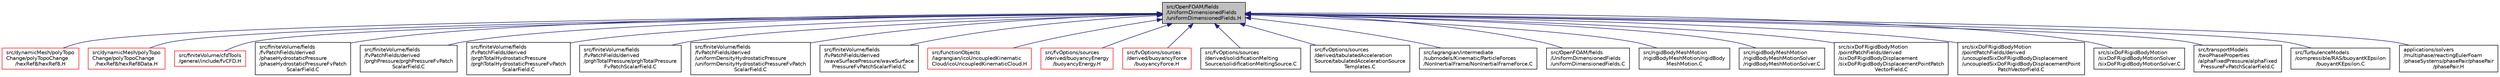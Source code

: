 digraph "src/OpenFOAM/fields/UniformDimensionedFields/uniformDimensionedFields.H"
{
  bgcolor="transparent";
  edge [fontname="Helvetica",fontsize="10",labelfontname="Helvetica",labelfontsize="10"];
  node [fontname="Helvetica",fontsize="10",shape=record];
  Node143 [label="src/OpenFOAM/fields\l/UniformDimensionedFields\l/uniformDimensionedFields.H",height=0.2,width=0.4,color="black", fillcolor="grey75", style="filled", fontcolor="black"];
  Node143 -> Node144 [dir="back",color="midnightblue",fontsize="10",style="solid",fontname="Helvetica"];
  Node144 [label="src/dynamicMesh/polyTopo\lChange/polyTopoChange\l/hexRef8/hexRef8.H",height=0.2,width=0.4,color="red",URL="$a00755.html"];
  Node143 -> Node188 [dir="back",color="midnightblue",fontsize="10",style="solid",fontname="Helvetica"];
  Node188 [label="src/dynamicMesh/polyTopo\lChange/polyTopoChange\l/hexRef8/hexRef8Data.H",height=0.2,width=0.4,color="red",URL="$a00761.html"];
  Node143 -> Node190 [dir="back",color="midnightblue",fontsize="10",style="solid",fontname="Helvetica"];
  Node190 [label="src/finiteVolume/cfdTools\l/general/include/fvCFD.H",height=0.2,width=0.4,color="red",URL="$a01328.html"];
  Node143 -> Node195 [dir="back",color="midnightblue",fontsize="10",style="solid",fontname="Helvetica"];
  Node195 [label="src/finiteVolume/fields\l/fvPatchFields/derived\l/phaseHydrostaticPressure\l/phaseHydrostaticPressureFvPatch\lScalarField.C",height=0.2,width=0.4,color="black",URL="$a02306.html"];
  Node143 -> Node196 [dir="back",color="midnightblue",fontsize="10",style="solid",fontname="Helvetica"];
  Node196 [label="src/finiteVolume/fields\l/fvPatchFields/derived\l/prghPressure/prghPressureFvPatch\lScalarField.C",height=0.2,width=0.4,color="black",URL="$a02360.html"];
  Node143 -> Node197 [dir="back",color="midnightblue",fontsize="10",style="solid",fontname="Helvetica"];
  Node197 [label="src/finiteVolume/fields\l/fvPatchFields/derived\l/prghTotalHydrostaticPressure\l/prghTotalHydrostaticPressureFvPatch\lScalarField.C",height=0.2,width=0.4,color="black",URL="$a02366.html"];
  Node143 -> Node198 [dir="back",color="midnightblue",fontsize="10",style="solid",fontname="Helvetica"];
  Node198 [label="src/finiteVolume/fields\l/fvPatchFields/derived\l/prghTotalPressure/prghTotalPressure\lFvPatchScalarField.C",height=0.2,width=0.4,color="black",URL="$a02372.html"];
  Node143 -> Node199 [dir="back",color="midnightblue",fontsize="10",style="solid",fontname="Helvetica"];
  Node199 [label="src/finiteVolume/fields\l/fvPatchFields/derived\l/uniformDensityHydrostaticPressure\l/uniformDensityHydrostaticPressureFvPatch\lScalarField.C",height=0.2,width=0.4,color="black",URL="$a02495.html"];
  Node143 -> Node200 [dir="back",color="midnightblue",fontsize="10",style="solid",fontname="Helvetica"];
  Node200 [label="src/finiteVolume/fields\l/fvPatchFields/derived\l/waveSurfacePressure/waveSurface\lPressureFvPatchScalarField.C",height=0.2,width=0.4,color="black",URL="$a02594.html"];
  Node143 -> Node201 [dir="back",color="midnightblue",fontsize="10",style="solid",fontname="Helvetica"];
  Node201 [label="src/functionObjects\l/lagrangian/icoUncoupledKinematic\lCloud/icoUncoupledKinematicCloud.H",height=0.2,width=0.4,color="red",URL="$a04925.html"];
  Node143 -> Node203 [dir="back",color="midnightblue",fontsize="10",style="solid",fontname="Helvetica"];
  Node203 [label="src/fvOptions/sources\l/derived/buoyancyEnergy\l/buoyancyEnergy.H",height=0.2,width=0.4,color="red",URL="$a05291.html"];
  Node143 -> Node206 [dir="back",color="midnightblue",fontsize="10",style="solid",fontname="Helvetica"];
  Node206 [label="src/fvOptions/sources\l/derived/buoyancyForce\l/buoyancyForce.H",height=0.2,width=0.4,color="red",URL="$a05300.html"];
  Node143 -> Node209 [dir="back",color="midnightblue",fontsize="10",style="solid",fontname="Helvetica"];
  Node209 [label="src/fvOptions/sources\l/derived/solidificationMelting\lSource/solidificationMeltingSource.C",height=0.2,width=0.4,color="black",URL="$a05405.html"];
  Node143 -> Node210 [dir="back",color="midnightblue",fontsize="10",style="solid",fontname="Helvetica"];
  Node210 [label="src/fvOptions/sources\l/derived/tabulatedAcceleration\lSource/tabulatedAccelerationSource\lTemplates.C",height=0.2,width=0.4,color="black",URL="$a05429.html"];
  Node143 -> Node211 [dir="back",color="midnightblue",fontsize="10",style="solid",fontname="Helvetica"];
  Node211 [label="src/lagrangian/intermediate\l/submodels/Kinematic/ParticleForces\l/NonInertialFrame/NonInertialFrameForce.C",height=0.2,width=0.4,color="black",URL="$a06557.html"];
  Node143 -> Node212 [dir="back",color="midnightblue",fontsize="10",style="solid",fontname="Helvetica"];
  Node212 [label="src/OpenFOAM/fields\l/UniformDimensionedFields\l/uniformDimensionedFields.C",height=0.2,width=0.4,color="black",URL="$a10898.html"];
  Node143 -> Node213 [dir="back",color="midnightblue",fontsize="10",style="solid",fontname="Helvetica"];
  Node213 [label="src/rigidBodyMeshMotion\l/rigidBodyMeshMotion/rigidBody\lMeshMotion.C",height=0.2,width=0.4,color="black",URL="$a14834.html"];
  Node143 -> Node214 [dir="back",color="midnightblue",fontsize="10",style="solid",fontname="Helvetica"];
  Node214 [label="src/rigidBodyMeshMotion\l/rigidBodyMeshMotionSolver\l/rigidBodyMeshMotionSolver.C",height=0.2,width=0.4,color="black",URL="$a14840.html"];
  Node143 -> Node215 [dir="back",color="midnightblue",fontsize="10",style="solid",fontname="Helvetica"];
  Node215 [label="src/sixDoFRigidBodyMotion\l/pointPatchFields/derived\l/sixDoFRigidBodyDisplacement\l/sixDoFRigidBodyDisplacementPointPatch\lVectorField.C",height=0.2,width=0.4,color="black",URL="$a15245.html"];
  Node143 -> Node216 [dir="back",color="midnightblue",fontsize="10",style="solid",fontname="Helvetica"];
  Node216 [label="src/sixDoFRigidBodyMotion\l/pointPatchFields/derived\l/uncoupledSixDoFRigidBodyDisplacement\l/uncoupledSixDoFRigidBodyDisplacementPoint\lPatchVectorField.C",height=0.2,width=0.4,color="black",URL="$a15251.html"];
  Node143 -> Node217 [dir="back",color="midnightblue",fontsize="10",style="solid",fontname="Helvetica"];
  Node217 [label="src/sixDoFRigidBodyMotion\l/sixDoFRigidBodyMotionSolver\l/sixDoFRigidBodyMotionSolver.C",height=0.2,width=0.4,color="black",URL="$a15341.html"];
  Node143 -> Node218 [dir="back",color="midnightblue",fontsize="10",style="solid",fontname="Helvetica"];
  Node218 [label="src/transportModels\l/twoPhaseProperties\l/alphaFixedPressure/alphaFixed\lPressureFvPatchScalarField.C",height=0.2,width=0.4,color="black",URL="$a17405.html"];
  Node143 -> Node219 [dir="back",color="midnightblue",fontsize="10",style="solid",fontname="Helvetica"];
  Node219 [label="src/TurbulenceModels\l/compressible/RAS/buoyantKEpsilon\l/buoyantKEpsilon.C",height=0.2,width=0.4,color="black",URL="$a17564.html"];
  Node143 -> Node220 [dir="back",color="midnightblue",fontsize="10",style="solid",fontname="Helvetica"];
  Node220 [label="applications/solvers\l/multiphase/reactingEulerFoam\l/phaseSystems/phasePair/phasePair\l/phasePair.H",height=0.2,width=0.4,color="black",URL="$a40628.html"];
}

